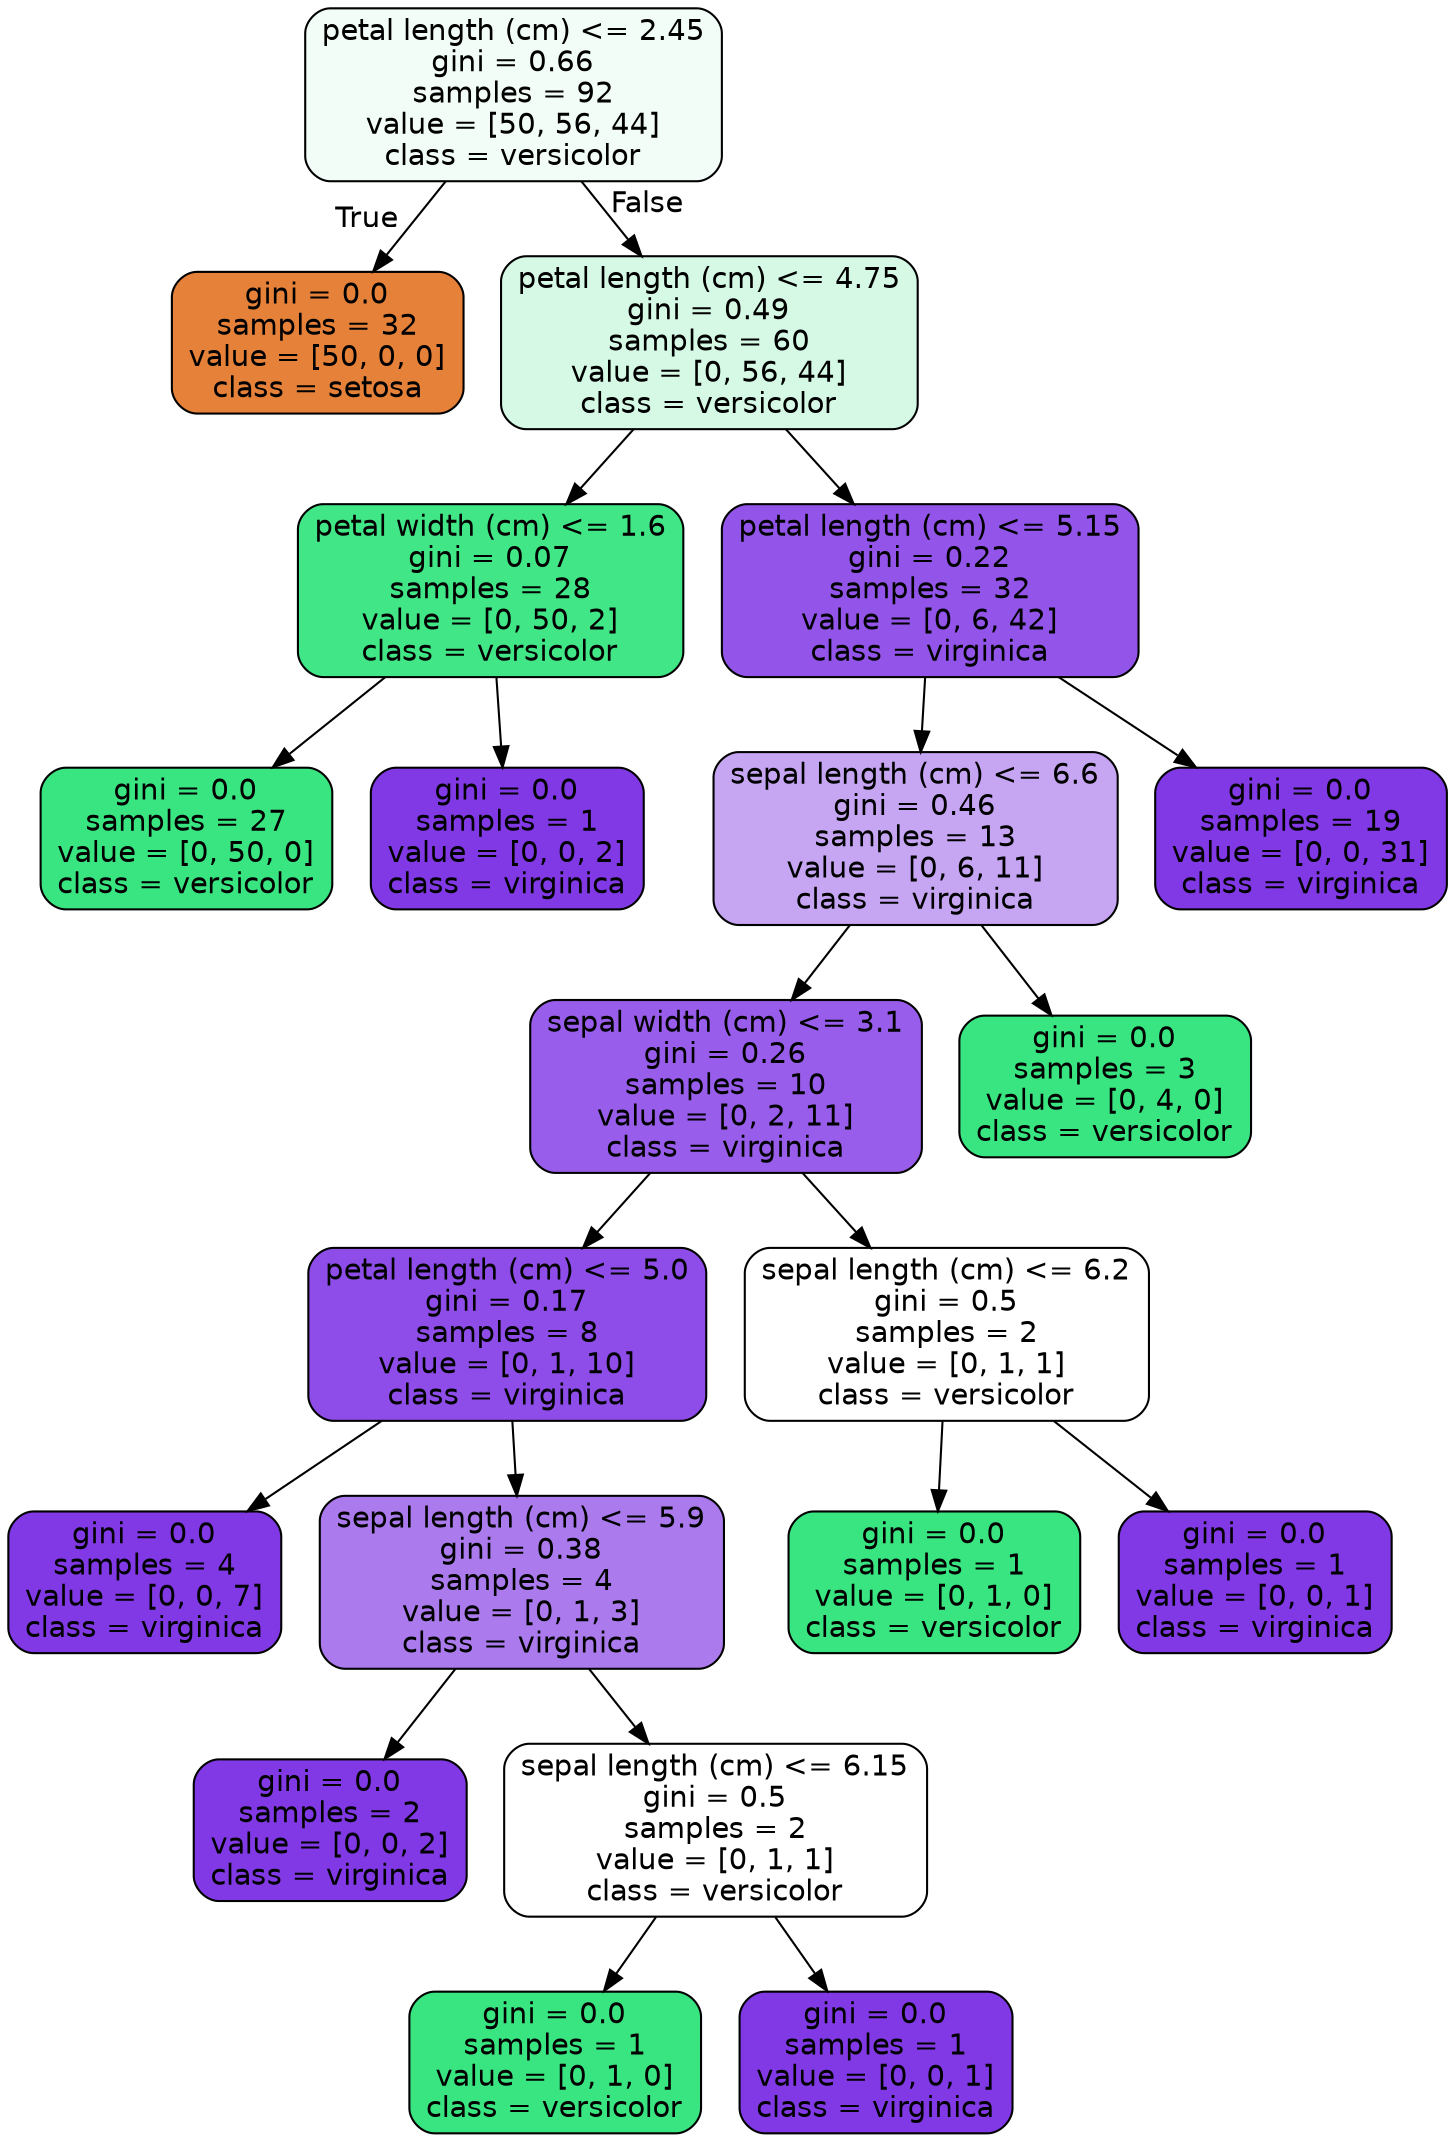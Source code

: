 digraph Tree {
node [shape=box, style="filled, rounded", color="black", fontname=helvetica] ;
edge [fontname=helvetica] ;
0 [label="petal length (cm) <= 2.45\ngini = 0.66\nsamples = 92\nvalue = [50, 56, 44]\nclass = versicolor", fillcolor="#f3fdf7"] ;
1 [label="gini = 0.0\nsamples = 32\nvalue = [50, 0, 0]\nclass = setosa", fillcolor="#e58139"] ;
0 -> 1 [labeldistance=2.5, labelangle=45, headlabel="True"] ;
2 [label="petal length (cm) <= 4.75\ngini = 0.49\nsamples = 60\nvalue = [0, 56, 44]\nclass = versicolor", fillcolor="#d5f9e4"] ;
0 -> 2 [labeldistance=2.5, labelangle=-45, headlabel="False"] ;
3 [label="petal width (cm) <= 1.6\ngini = 0.07\nsamples = 28\nvalue = [0, 50, 2]\nclass = versicolor", fillcolor="#41e686"] ;
2 -> 3 ;
4 [label="gini = 0.0\nsamples = 27\nvalue = [0, 50, 0]\nclass = versicolor", fillcolor="#39e581"] ;
3 -> 4 ;
5 [label="gini = 0.0\nsamples = 1\nvalue = [0, 0, 2]\nclass = virginica", fillcolor="#8139e5"] ;
3 -> 5 ;
6 [label="petal length (cm) <= 5.15\ngini = 0.22\nsamples = 32\nvalue = [0, 6, 42]\nclass = virginica", fillcolor="#9355e9"] ;
2 -> 6 ;
7 [label="sepal length (cm) <= 6.6\ngini = 0.46\nsamples = 13\nvalue = [0, 6, 11]\nclass = virginica", fillcolor="#c6a5f3"] ;
6 -> 7 ;
8 [label="sepal width (cm) <= 3.1\ngini = 0.26\nsamples = 10\nvalue = [0, 2, 11]\nclass = virginica", fillcolor="#985dea"] ;
7 -> 8 ;
9 [label="petal length (cm) <= 5.0\ngini = 0.17\nsamples = 8\nvalue = [0, 1, 10]\nclass = virginica", fillcolor="#8e4de8"] ;
8 -> 9 ;
10 [label="gini = 0.0\nsamples = 4\nvalue = [0, 0, 7]\nclass = virginica", fillcolor="#8139e5"] ;
9 -> 10 ;
11 [label="sepal length (cm) <= 5.9\ngini = 0.38\nsamples = 4\nvalue = [0, 1, 3]\nclass = virginica", fillcolor="#ab7bee"] ;
9 -> 11 ;
12 [label="gini = 0.0\nsamples = 2\nvalue = [0, 0, 2]\nclass = virginica", fillcolor="#8139e5"] ;
11 -> 12 ;
13 [label="sepal length (cm) <= 6.15\ngini = 0.5\nsamples = 2\nvalue = [0, 1, 1]\nclass = versicolor", fillcolor="#ffffff"] ;
11 -> 13 ;
14 [label="gini = 0.0\nsamples = 1\nvalue = [0, 1, 0]\nclass = versicolor", fillcolor="#39e581"] ;
13 -> 14 ;
15 [label="gini = 0.0\nsamples = 1\nvalue = [0, 0, 1]\nclass = virginica", fillcolor="#8139e5"] ;
13 -> 15 ;
16 [label="sepal length (cm) <= 6.2\ngini = 0.5\nsamples = 2\nvalue = [0, 1, 1]\nclass = versicolor", fillcolor="#ffffff"] ;
8 -> 16 ;
17 [label="gini = 0.0\nsamples = 1\nvalue = [0, 1, 0]\nclass = versicolor", fillcolor="#39e581"] ;
16 -> 17 ;
18 [label="gini = 0.0\nsamples = 1\nvalue = [0, 0, 1]\nclass = virginica", fillcolor="#8139e5"] ;
16 -> 18 ;
19 [label="gini = 0.0\nsamples = 3\nvalue = [0, 4, 0]\nclass = versicolor", fillcolor="#39e581"] ;
7 -> 19 ;
20 [label="gini = 0.0\nsamples = 19\nvalue = [0, 0, 31]\nclass = virginica", fillcolor="#8139e5"] ;
6 -> 20 ;
}